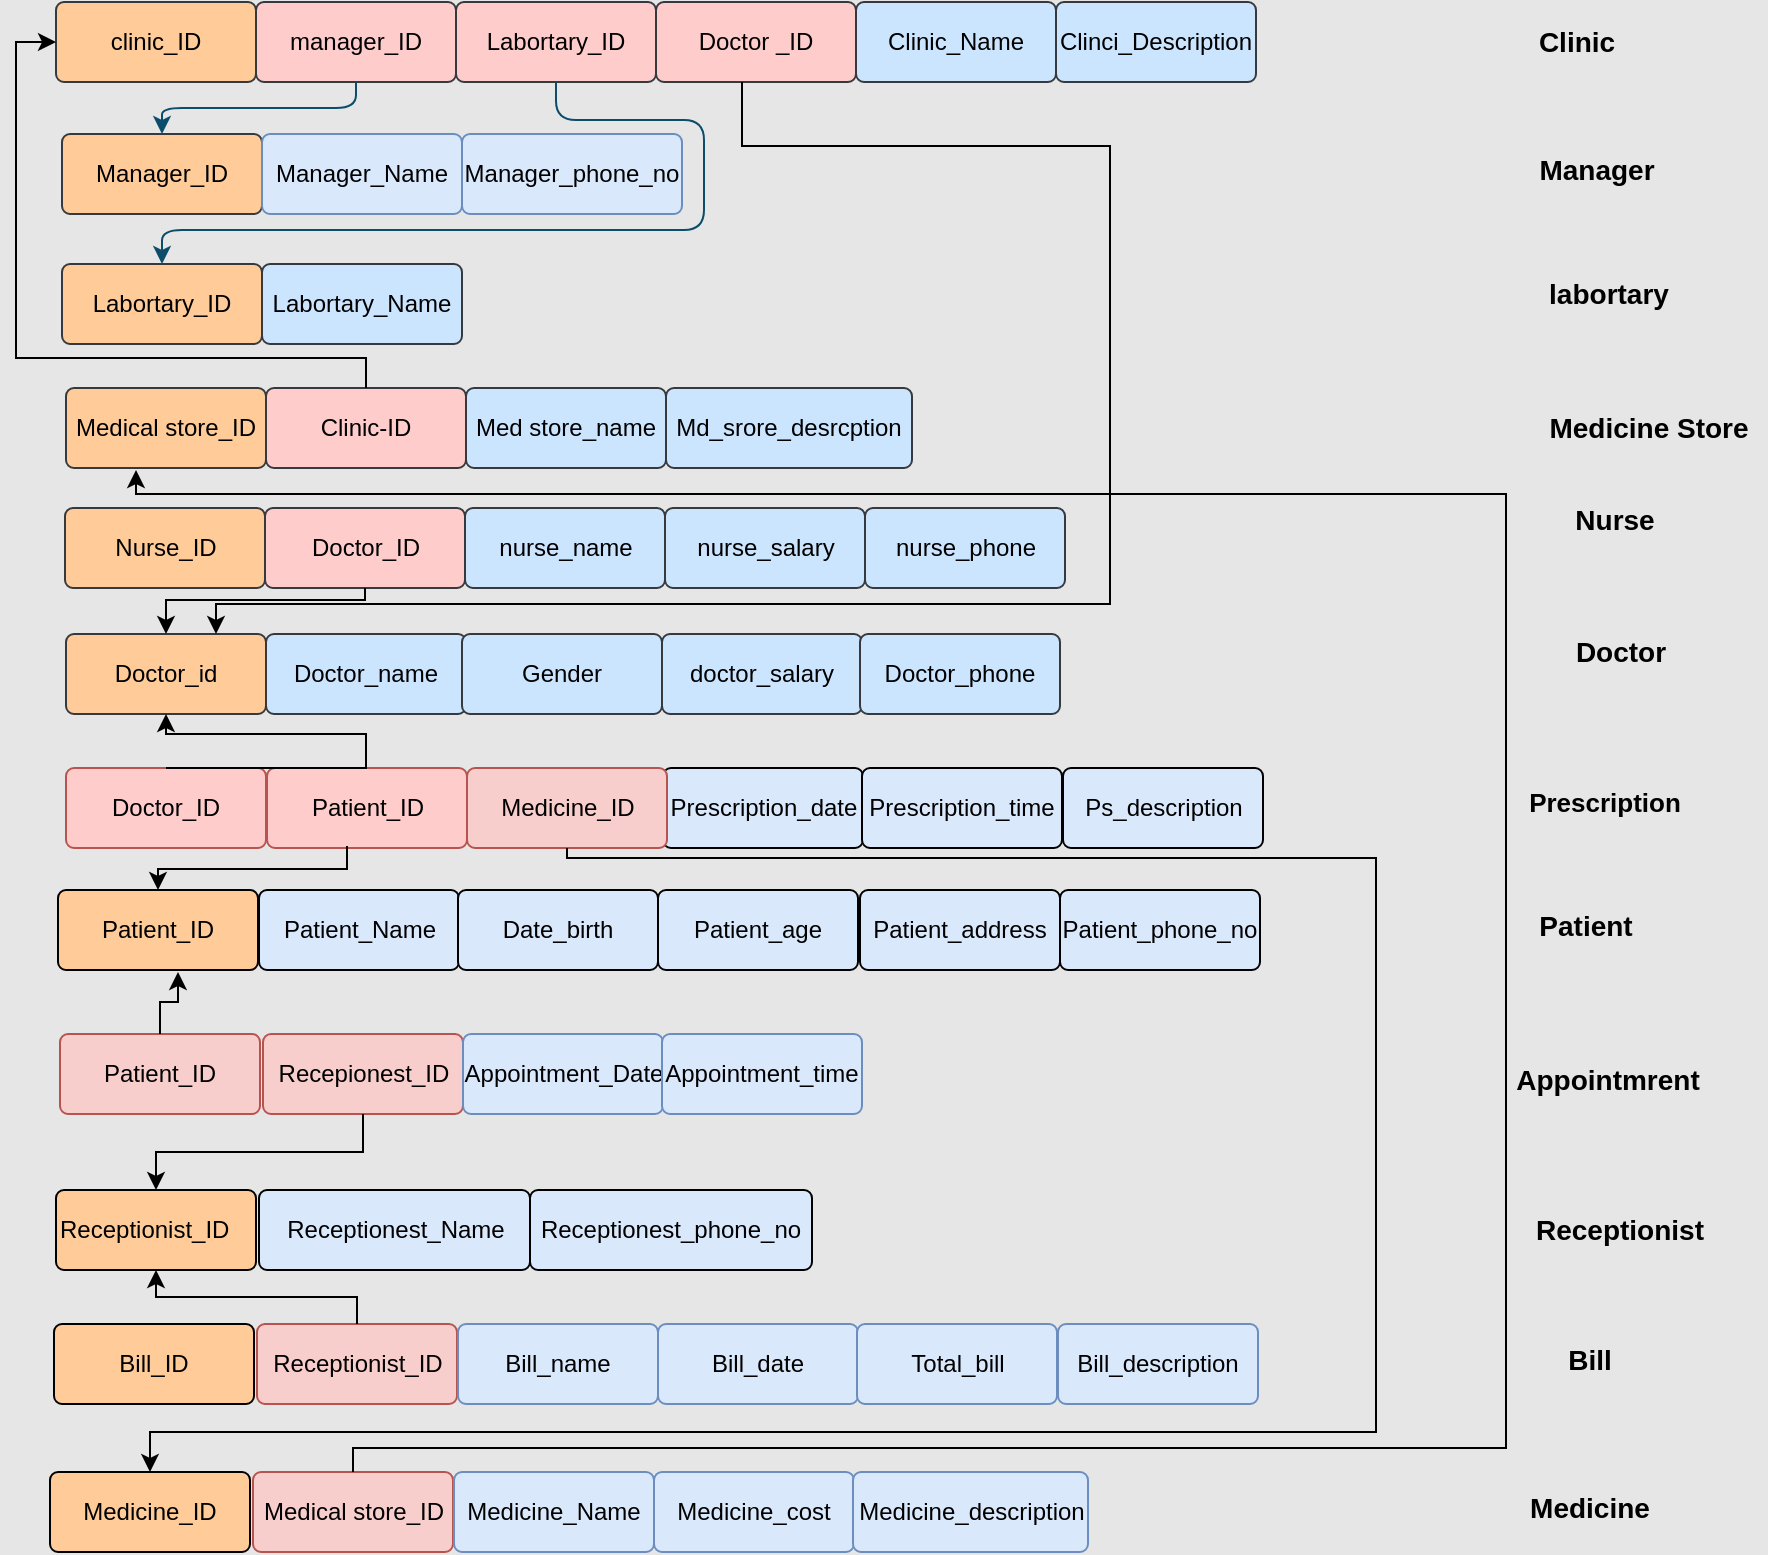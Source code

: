 <mxfile version="20.1.4" type="device" pages="2"><diagram id="4tItdsA1uDkeBTTS-8er" name="Page-1"><mxGraphModel dx="868" dy="482" grid="0" gridSize="10" guides="1" tooltips="1" connect="1" arrows="1" fold="1" page="1" pageScale="1" pageWidth="850" pageHeight="1400" background="#E6E6E6" math="0" shadow="0"><root><mxCell id="0"/><mxCell id="1" parent="0"/><mxCell id="yV3RVzVBI-azNPIQfsM9-2" value="clinic_ID" style="rounded=1;arcSize=10;whiteSpace=wrap;html=1;align=center;strokeColor=#36393d;fillColor=#ffcc99;" parent="1" vertex="1"><mxGeometry x="37" y="13" width="100" height="40" as="geometry"/></mxCell><mxCell id="yV3RVzVBI-azNPIQfsM9-8" value="manager_ID" style="rounded=1;arcSize=10;whiteSpace=wrap;html=1;align=center;strokeColor=#36393d;fillColor=#ffcccc;" parent="1" vertex="1"><mxGeometry x="137" y="13" width="100" height="40" as="geometry"/></mxCell><mxCell id="yV3RVzVBI-azNPIQfsM9-9" value="Labortary_ID" style="rounded=1;arcSize=10;whiteSpace=wrap;html=1;align=center;strokeColor=#36393d;fillColor=#ffcccc;" parent="1" vertex="1"><mxGeometry x="237" y="13" width="100" height="40" as="geometry"/></mxCell><mxCell id="yV3RVzVBI-azNPIQfsM9-10" value="Doctor _ID" style="rounded=1;arcSize=10;whiteSpace=wrap;html=1;align=center;strokeColor=#36393d;fillColor=#ffcccc;" parent="1" vertex="1"><mxGeometry x="337" y="13" width="100" height="40" as="geometry"/></mxCell><mxCell id="yV3RVzVBI-azNPIQfsM9-11" value="Clinic_Name" style="rounded=1;arcSize=10;whiteSpace=wrap;html=1;align=center;strokeColor=#36393d;fillColor=#cce5ff;" parent="1" vertex="1"><mxGeometry x="437" y="13" width="100" height="40" as="geometry"/></mxCell><mxCell id="yV3RVzVBI-azNPIQfsM9-12" value="Clinci_Description" style="rounded=1;arcSize=10;whiteSpace=wrap;html=1;align=center;strokeColor=#36393d;fillColor=#cce5ff;" parent="1" vertex="1"><mxGeometry x="537" y="13" width="100" height="40" as="geometry"/></mxCell><mxCell id="yV3RVzVBI-azNPIQfsM9-14" value="Manager_ID" style="rounded=1;arcSize=10;whiteSpace=wrap;html=1;align=center;strokeColor=#36393d;fillColor=#ffcc99;" parent="1" vertex="1"><mxGeometry x="40" y="79" width="100" height="40" as="geometry"/></mxCell><mxCell id="yV3RVzVBI-azNPIQfsM9-16" value="Manager_Name" style="rounded=1;arcSize=10;whiteSpace=wrap;html=1;align=center;strokeColor=#6c8ebf;fillColor=#dae8fc;" parent="1" vertex="1"><mxGeometry x="140" y="79" width="100" height="40" as="geometry"/></mxCell><mxCell id="yV3RVzVBI-azNPIQfsM9-17" value="&lt;b&gt;&lt;font style=&quot;font-size: 14px;&quot;&gt;Manager&lt;/font&gt;&lt;/b&gt;" style="text;html=1;align=center;verticalAlign=middle;resizable=0;points=[];autosize=1;strokeColor=none;fillColor=none;fontColor=#000000;" parent="1" vertex="1"><mxGeometry x="769" y="82" width="76" height="29" as="geometry"/></mxCell><mxCell id="yV3RVzVBI-azNPIQfsM9-19" value="&lt;b&gt;&lt;font style=&quot;font-size: 14px;&quot;&gt;Clinic&lt;/font&gt;&lt;/b&gt;" style="text;html=1;align=center;verticalAlign=middle;resizable=0;points=[];autosize=1;strokeColor=none;fillColor=none;fontColor=#000000;" parent="1" vertex="1"><mxGeometry x="769" y="18.5" width="56" height="29" as="geometry"/></mxCell><mxCell id="yV3RVzVBI-azNPIQfsM9-20" value="Labortary_ID" style="rounded=1;arcSize=10;whiteSpace=wrap;html=1;align=center;strokeColor=#36393d;fillColor=#ffcc99;" parent="1" vertex="1"><mxGeometry x="40" y="144" width="100" height="40" as="geometry"/></mxCell><mxCell id="yV3RVzVBI-azNPIQfsM9-21" value="Labortary_Name" style="rounded=1;arcSize=10;whiteSpace=wrap;html=1;align=center;strokeColor=#36393d;fillColor=#cce5ff;" parent="1" vertex="1"><mxGeometry x="140" y="144" width="100" height="40" as="geometry"/></mxCell><mxCell id="yV3RVzVBI-azNPIQfsM9-22" value="&lt;font style=&quot;font-size: 14px;&quot;&gt;&lt;b&gt;labortary&lt;/b&gt;&lt;/font&gt;" style="text;html=1;align=center;verticalAlign=middle;resizable=0;points=[];autosize=1;strokeColor=none;fillColor=none;fontColor=#000000;" parent="1" vertex="1"><mxGeometry x="774" y="144" width="78" height="29" as="geometry"/></mxCell><mxCell id="yV3RVzVBI-azNPIQfsM9-23" value="Medical store_ID" style="rounded=1;arcSize=10;whiteSpace=wrap;html=1;align=center;strokeColor=#36393d;fillColor=#ffcc99;" parent="1" vertex="1"><mxGeometry x="42" y="206" width="100" height="40" as="geometry"/></mxCell><mxCell id="yV3RVzVBI-azNPIQfsM9-24" value="Clinic-ID" style="rounded=1;arcSize=10;whiteSpace=wrap;html=1;align=center;strokeColor=#36393d;fillColor=#ffcccc;" parent="1" vertex="1"><mxGeometry x="142" y="206" width="100" height="40" as="geometry"/></mxCell><mxCell id="yV3RVzVBI-azNPIQfsM9-25" value="Med store_name" style="rounded=1;arcSize=10;whiteSpace=wrap;html=1;align=center;strokeColor=#36393d;fillColor=#cce5ff;" parent="1" vertex="1"><mxGeometry x="242" y="206" width="100" height="40" as="geometry"/></mxCell><mxCell id="yV3RVzVBI-azNPIQfsM9-26" value="Doctor_id" style="rounded=1;arcSize=10;whiteSpace=wrap;html=1;align=center;strokeColor=#36393d;fillColor=#ffcc99;" parent="1" vertex="1"><mxGeometry x="42" y="329" width="100" height="40" as="geometry"/></mxCell><mxCell id="yV3RVzVBI-azNPIQfsM9-27" value="Doctor_name" style="rounded=1;arcSize=10;whiteSpace=wrap;html=1;align=center;strokeColor=#36393d;fillColor=#cce5ff;" parent="1" vertex="1"><mxGeometry x="142" y="329" width="100" height="40" as="geometry"/></mxCell><mxCell id="yV3RVzVBI-azNPIQfsM9-28" value="Md_srore_desrcption" style="rounded=1;arcSize=10;whiteSpace=wrap;html=1;align=center;strokeColor=#36393d;fillColor=#cce5ff;" parent="1" vertex="1"><mxGeometry x="342" y="206" width="123" height="40" as="geometry"/></mxCell><mxCell id="yV3RVzVBI-azNPIQfsM9-29" value="Gender" style="rounded=1;arcSize=10;whiteSpace=wrap;html=1;align=center;strokeColor=#36393d;fillColor=#CCE5FF;" parent="1" vertex="1"><mxGeometry x="240" y="329" width="100" height="40" as="geometry"/></mxCell><mxCell id="yV3RVzVBI-azNPIQfsM9-30" value="doctor_salary" style="rounded=1;arcSize=10;whiteSpace=wrap;html=1;align=center;strokeColor=#36393d;fillColor=#cce5ff;" parent="1" vertex="1"><mxGeometry x="340" y="329" width="100" height="40" as="geometry"/></mxCell><mxCell id="yV3RVzVBI-azNPIQfsM9-31" value="Nurse_ID" style="rounded=1;arcSize=10;whiteSpace=wrap;html=1;align=center;strokeColor=#36393d;fillColor=#ffcc99;" parent="1" vertex="1"><mxGeometry x="41.5" y="266" width="100" height="40" as="geometry"/></mxCell><mxCell id="yV3RVzVBI-azNPIQfsM9-32" value="Doctor_ID" style="rounded=1;arcSize=10;whiteSpace=wrap;html=1;align=center;strokeColor=#36393d;fillColor=#ffcccc;" parent="1" vertex="1"><mxGeometry x="141.5" y="266" width="100" height="40" as="geometry"/></mxCell><mxCell id="yV3RVzVBI-azNPIQfsM9-33" value="nurse_name" style="rounded=1;arcSize=10;whiteSpace=wrap;html=1;align=center;strokeColor=#36393d;fillColor=#cce5ff;" parent="1" vertex="1"><mxGeometry x="241.5" y="266" width="100" height="40" as="geometry"/></mxCell><mxCell id="yV3RVzVBI-azNPIQfsM9-34" value="nurse_salary" style="rounded=1;arcSize=10;whiteSpace=wrap;html=1;align=center;strokeColor=#36393d;fillColor=#cce5ff;" parent="1" vertex="1"><mxGeometry x="341.5" y="266" width="100" height="40" as="geometry"/></mxCell><mxCell id="yV3RVzVBI-azNPIQfsM9-35" value="nurse_phone" style="rounded=1;arcSize=10;whiteSpace=wrap;html=1;align=center;strokeColor=#36393d;fillColor=#cce5ff;" parent="1" vertex="1"><mxGeometry x="441.5" y="266" width="100" height="40" as="geometry"/></mxCell><mxCell id="yV3RVzVBI-azNPIQfsM9-37" value="Doctor_phone" style="rounded=1;arcSize=10;whiteSpace=wrap;html=1;align=center;strokeColor=#36393d;fillColor=#cce5ff;" parent="1" vertex="1"><mxGeometry x="439" y="329" width="100" height="40" as="geometry"/></mxCell><mxCell id="yV3RVzVBI-azNPIQfsM9-45" value="" style="endArrow=classic;html=1;rounded=1;fontColor=#000000;strokeColor=#0B4D6A;exitX=0.5;exitY=1;exitDx=0;exitDy=0;edgeStyle=orthogonalEdgeStyle;" parent="1" source="yV3RVzVBI-azNPIQfsM9-8" target="yV3RVzVBI-azNPIQfsM9-14" edge="1"><mxGeometry width="50" height="50" relative="1" as="geometry"><mxPoint x="187" y="33" as="sourcePoint"/><mxPoint x="461" y="120" as="targetPoint"/></mxGeometry></mxCell><mxCell id="yV3RVzVBI-azNPIQfsM9-46" value="" style="endArrow=classic;html=1;rounded=1;fontColor=#000000;strokeColor=#0B4D6A;edgeStyle=orthogonalEdgeStyle;exitX=0.5;exitY=1;exitDx=0;exitDy=0;" parent="1" source="yV3RVzVBI-azNPIQfsM9-9" target="yV3RVzVBI-azNPIQfsM9-20" edge="1"><mxGeometry width="50" height="50" relative="1" as="geometry"><mxPoint x="289" y="73" as="sourcePoint"/><mxPoint x="461" y="90" as="targetPoint"/><Array as="points"><mxPoint x="287" y="72"/><mxPoint x="361" y="72"/><mxPoint x="361" y="127"/><mxPoint x="90" y="127"/></Array></mxGeometry></mxCell><mxCell id="yV3RVzVBI-azNPIQfsM9-60" value="&lt;b style=&quot;line-height: 1.3;&quot;&gt;&lt;font style=&quot;font-size: 14px;&quot;&gt;Medicine Store&lt;/font&gt;&lt;/b&gt;" style="text;html=1;align=center;verticalAlign=middle;resizable=0;points=[];autosize=1;strokeColor=none;fillColor=none;fontColor=#000000;" parent="1" vertex="1"><mxGeometry x="774" y="210.5" width="118" height="31" as="geometry"/></mxCell><mxCell id="yV3RVzVBI-azNPIQfsM9-61" value="&lt;b&gt;Doctor&lt;/b&gt;" style="text;html=1;align=center;verticalAlign=middle;resizable=0;points=[];autosize=1;strokeColor=none;fillColor=none;fontSize=14;fontColor=#000000;" parent="1" vertex="1"><mxGeometry x="787" y="323" width="63" height="29" as="geometry"/></mxCell><mxCell id="yV3RVzVBI-azNPIQfsM9-62" value="&lt;b&gt;&lt;font style=&quot;font-size: 14px;&quot;&gt;Nurse&lt;/font&gt;&lt;/b&gt;" style="text;html=1;align=center;verticalAlign=middle;resizable=0;points=[];autosize=1;strokeColor=none;fillColor=none;fontSize=14;fontColor=#000000;" parent="1" vertex="1"><mxGeometry x="787" y="257" width="58" height="29" as="geometry"/></mxCell><mxCell id="mCxifJCm2rXw1fL_H4GN-8" value="" style="endArrow=classic;html=1;rounded=0;exitX=0.5;exitY=0;exitDx=0;exitDy=0;edgeStyle=orthogonalEdgeStyle;entryX=0;entryY=0.5;entryDx=0;entryDy=0;" parent="1" source="yV3RVzVBI-azNPIQfsM9-24" target="yV3RVzVBI-azNPIQfsM9-2" edge="1"><mxGeometry width="50" height="50" relative="1" as="geometry"><mxPoint x="399" y="126" as="sourcePoint"/><mxPoint x="10" y="27" as="targetPoint"/><Array as="points"><mxPoint x="192" y="191"/><mxPoint x="17" y="191"/><mxPoint x="17" y="33"/></Array></mxGeometry></mxCell><mxCell id="mCxifJCm2rXw1fL_H4GN-10" value="" style="endArrow=classic;html=1;rounded=0;edgeStyle=elbowEdgeStyle;elbow=vertical;entryX=0.5;entryY=0;entryDx=0;entryDy=0;exitX=0.5;exitY=1;exitDx=0;exitDy=0;" parent="1" source="yV3RVzVBI-azNPIQfsM9-32" target="yV3RVzVBI-azNPIQfsM9-26" edge="1"><mxGeometry width="50" height="50" relative="1" as="geometry"><mxPoint x="386" y="208" as="sourcePoint"/><mxPoint x="436" y="158" as="targetPoint"/><Array as="points"><mxPoint x="147" y="312"/></Array></mxGeometry></mxCell><mxCell id="mCxifJCm2rXw1fL_H4GN-13" value="Doctor_ID" style="rounded=1;arcSize=10;whiteSpace=wrap;html=1;align=center;fillColor=#FFCCCC;strokeColor=#b85450;" parent="1" vertex="1"><mxGeometry x="42" y="396" width="100" height="40" as="geometry"/></mxCell><mxCell id="mCxifJCm2rXw1fL_H4GN-14" value="Patient_ID" style="rounded=1;arcSize=10;whiteSpace=wrap;html=1;align=center;fillColor=#FFCCCC;strokeColor=#b85450;" parent="1" vertex="1"><mxGeometry x="142.5" y="396" width="100" height="40" as="geometry"/></mxCell><mxCell id="mCxifJCm2rXw1fL_H4GN-15" value="Prescription_date" style="rounded=1;arcSize=10;whiteSpace=wrap;html=1;align=center;fillColor=#dae8fc;strokeColor=#000000;" parent="1" vertex="1"><mxGeometry x="340.5" y="396" width="100" height="40" as="geometry"/></mxCell><mxCell id="mCxifJCm2rXw1fL_H4GN-16" value="Prescription_time" style="rounded=1;arcSize=10;whiteSpace=wrap;html=1;align=center;fillColor=#dae8fc;strokeColor=#000000;" parent="1" vertex="1"><mxGeometry x="440" y="396" width="100" height="40" as="geometry"/></mxCell><mxCell id="mCxifJCm2rXw1fL_H4GN-17" value="Ps_description" style="rounded=1;arcSize=10;whiteSpace=wrap;html=1;align=center;fillColor=#dae8fc;strokeColor=#000000;" parent="1" vertex="1"><mxGeometry x="540.5" y="396" width="100" height="40" as="geometry"/></mxCell><mxCell id="mCxifJCm2rXw1fL_H4GN-18" value="Medicine_ID" style="rounded=1;arcSize=10;whiteSpace=wrap;html=1;align=center;fillColor=#f8cecc;strokeColor=#b85450;" parent="1" vertex="1"><mxGeometry x="242.5" y="396" width="100" height="40" as="geometry"/></mxCell><mxCell id="mCxifJCm2rXw1fL_H4GN-19" value="Patient_ID" style="rounded=1;arcSize=10;whiteSpace=wrap;html=1;align=center;fillColor=#FFCC99;" parent="1" vertex="1"><mxGeometry x="38" y="457" width="100" height="40" as="geometry"/></mxCell><mxCell id="mCxifJCm2rXw1fL_H4GN-20" value="Patient_Name" style="rounded=1;arcSize=10;whiteSpace=wrap;html=1;align=center;fillColor=#dae8fc;strokeColor=#000000;" parent="1" vertex="1"><mxGeometry x="138.5" y="457" width="100" height="40" as="geometry"/></mxCell><mxCell id="mCxifJCm2rXw1fL_H4GN-27" value="Patient_ID" style="rounded=1;arcSize=10;whiteSpace=wrap;html=1;align=center;fillColor=#f8cecc;strokeColor=#b85450;" parent="1" vertex="1"><mxGeometry x="39" y="529" width="100" height="40" as="geometry"/></mxCell><mxCell id="mCxifJCm2rXw1fL_H4GN-28" value="Recepionest_ID" style="rounded=1;arcSize=10;whiteSpace=wrap;html=1;align=center;fillColor=#f8cecc;strokeColor=#b85450;" parent="1" vertex="1"><mxGeometry x="140.5" y="529" width="100" height="40" as="geometry"/></mxCell><mxCell id="mCxifJCm2rXw1fL_H4GN-29" value="Appointment_Date" style="rounded=1;arcSize=10;whiteSpace=wrap;html=1;align=center;fillColor=#dae8fc;strokeColor=#6c8ebf;" parent="1" vertex="1"><mxGeometry x="240.5" y="529" width="100" height="40" as="geometry"/></mxCell><mxCell id="mCxifJCm2rXw1fL_H4GN-30" value="Appointment_time" style="rounded=1;arcSize=10;whiteSpace=wrap;html=1;align=center;fillColor=#dae8fc;strokeColor=#6c8ebf;" parent="1" vertex="1"><mxGeometry x="340" y="529" width="100" height="40" as="geometry"/></mxCell><mxCell id="mCxifJCm2rXw1fL_H4GN-33" value="Receptionist_ID" style="rounded=1;arcSize=10;whiteSpace=wrap;html=1;align=left;fillColor=#FFCC99;" parent="1" vertex="1"><mxGeometry x="37" y="607" width="100" height="40" as="geometry"/></mxCell><mxCell id="mCxifJCm2rXw1fL_H4GN-34" value="Receptionest_Name" style="rounded=1;arcSize=10;whiteSpace=wrap;html=1;align=center;fillColor=#dae8fc;strokeColor=#000000;" parent="1" vertex="1"><mxGeometry x="138.5" y="607" width="135.5" height="40" as="geometry"/></mxCell><mxCell id="mCxifJCm2rXw1fL_H4GN-36" value="Receptionest_phone_no" style="rounded=1;arcSize=10;whiteSpace=wrap;html=1;align=center;fillColor=#dae8fc;strokeColor=#000000;" parent="1" vertex="1"><mxGeometry x="274" y="607" width="141" height="40" as="geometry"/></mxCell><mxCell id="mCxifJCm2rXw1fL_H4GN-40" value="Bill_ID" style="rounded=1;arcSize=10;whiteSpace=wrap;html=1;align=center;fillColor=#FFCC99;" parent="1" vertex="1"><mxGeometry x="36" y="674" width="100" height="40" as="geometry"/></mxCell><mxCell id="mCxifJCm2rXw1fL_H4GN-41" value="&lt;span style=&quot;text-align: left;&quot;&gt;Receptionist_ID&lt;/span&gt;" style="rounded=1;arcSize=10;whiteSpace=wrap;html=1;align=center;fillColor=#f8cecc;strokeColor=#b85450;" parent="1" vertex="1"><mxGeometry x="137.5" y="674" width="100" height="40" as="geometry"/></mxCell><mxCell id="mCxifJCm2rXw1fL_H4GN-42" value="Bill_name" style="rounded=1;arcSize=10;whiteSpace=wrap;html=1;align=center;fillColor=#dae8fc;strokeColor=#6c8ebf;" parent="1" vertex="1"><mxGeometry x="238" y="674" width="100" height="40" as="geometry"/></mxCell><mxCell id="mCxifJCm2rXw1fL_H4GN-43" value="Bill_date" style="rounded=1;arcSize=10;whiteSpace=wrap;html=1;align=center;fillColor=#dae8fc;strokeColor=#6c8ebf;" parent="1" vertex="1"><mxGeometry x="338" y="674" width="100" height="40" as="geometry"/></mxCell><mxCell id="mCxifJCm2rXw1fL_H4GN-44" value="Total_bill" style="rounded=1;arcSize=10;whiteSpace=wrap;html=1;align=center;fillColor=#dae8fc;strokeColor=#6c8ebf;" parent="1" vertex="1"><mxGeometry x="437.5" y="674" width="100" height="40" as="geometry"/></mxCell><mxCell id="mCxifJCm2rXw1fL_H4GN-45" value="Bill_description" style="rounded=1;arcSize=10;whiteSpace=wrap;html=1;align=center;fillColor=#dae8fc;strokeColor=#6c8ebf;" parent="1" vertex="1"><mxGeometry x="538" y="674" width="100" height="40" as="geometry"/></mxCell><mxCell id="mCxifJCm2rXw1fL_H4GN-46" value="Manager_phone_no" style="rounded=1;arcSize=10;whiteSpace=wrap;html=1;align=center;fillColor=#dae8fc;strokeColor=#6c8ebf;" parent="1" vertex="1"><mxGeometry x="240" y="79" width="110" height="40" as="geometry"/></mxCell><mxCell id="mCxifJCm2rXw1fL_H4GN-47" value="Medicine_ID" style="rounded=1;arcSize=10;whiteSpace=wrap;html=1;align=center;fillColor=#FFCC99;" parent="1" vertex="1"><mxGeometry x="34" y="748" width="100" height="40" as="geometry"/></mxCell><mxCell id="mCxifJCm2rXw1fL_H4GN-48" value="Medical store_ID" style="rounded=1;arcSize=10;whiteSpace=wrap;html=1;align=center;fillColor=#f8cecc;strokeColor=#b85450;" parent="1" vertex="1"><mxGeometry x="135.5" y="748" width="100" height="40" as="geometry"/></mxCell><mxCell id="mCxifJCm2rXw1fL_H4GN-49" value="Medicine_Name" style="rounded=1;arcSize=10;whiteSpace=wrap;html=1;align=center;fillColor=#dae8fc;strokeColor=#6c8ebf;" parent="1" vertex="1"><mxGeometry x="236" y="748" width="100" height="40" as="geometry"/></mxCell><mxCell id="mCxifJCm2rXw1fL_H4GN-50" value="Medicine_cost" style="rounded=1;arcSize=10;whiteSpace=wrap;html=1;align=center;fillColor=#dae8fc;strokeColor=#6c8ebf;" parent="1" vertex="1"><mxGeometry x="336" y="748" width="100" height="40" as="geometry"/></mxCell><mxCell id="mCxifJCm2rXw1fL_H4GN-51" value="Medicine_description" style="rounded=1;arcSize=10;whiteSpace=wrap;html=1;align=center;fillColor=#dae8fc;strokeColor=#6c8ebf;" parent="1" vertex="1"><mxGeometry x="435.5" y="748" width="117.5" height="40" as="geometry"/></mxCell><mxCell id="mCxifJCm2rXw1fL_H4GN-70" value="" style="endArrow=classic;html=1;rounded=0;elbow=vertical;edgeStyle=orthogonalEdgeStyle;exitX=0.43;exitY=1;exitDx=0;exitDy=0;exitPerimeter=0;entryX=0.75;entryY=0;entryDx=0;entryDy=0;" parent="1" source="yV3RVzVBI-azNPIQfsM9-10" target="yV3RVzVBI-azNPIQfsM9-26" edge="1"><mxGeometry width="50" height="50" relative="1" as="geometry"><mxPoint x="392" y="260" as="sourcePoint"/><mxPoint x="442" y="210" as="targetPoint"/><Array as="points"><mxPoint x="380" y="85"/><mxPoint x="564" y="85"/><mxPoint x="564" y="314"/><mxPoint x="117" y="314"/></Array></mxGeometry></mxCell><mxCell id="mCxifJCm2rXw1fL_H4GN-85" value="Date_birth" style="rounded=1;arcSize=10;whiteSpace=wrap;html=1;align=center;fillColor=#dae8fc;strokeColor=#000000;" parent="1" vertex="1"><mxGeometry x="238" y="457" width="100" height="40" as="geometry"/></mxCell><mxCell id="mCxifJCm2rXw1fL_H4GN-86" value="Patient_age" style="rounded=1;arcSize=10;whiteSpace=wrap;html=1;align=center;fillColor=#dae8fc;strokeColor=#000000;" parent="1" vertex="1"><mxGeometry x="338" y="457" width="100" height="40" as="geometry"/></mxCell><mxCell id="mCxifJCm2rXw1fL_H4GN-87" value="Patient_address" style="rounded=1;arcSize=10;whiteSpace=wrap;html=1;align=center;fillColor=#dae8fc;strokeColor=#000000;" parent="1" vertex="1"><mxGeometry x="439" y="457" width="100" height="40" as="geometry"/></mxCell><mxCell id="mCxifJCm2rXw1fL_H4GN-88" value="Patient_phone_no" style="rounded=1;arcSize=10;whiteSpace=wrap;html=1;align=center;fillColor=#dae8fc;strokeColor=#000000;" parent="1" vertex="1"><mxGeometry x="539" y="457" width="100" height="40" as="geometry"/></mxCell><mxCell id="mCxifJCm2rXw1fL_H4GN-90" value="" style="endArrow=classic;html=1;rounded=0;fontSize=11;elbow=vertical;edgeStyle=orthogonalEdgeStyle;entryX=0.5;entryY=1;entryDx=0;entryDy=0;exitX=0.5;exitY=0;exitDx=0;exitDy=0;" parent="1" source="mCxifJCm2rXw1fL_H4GN-13" target="yV3RVzVBI-azNPIQfsM9-26" edge="1"><mxGeometry width="50" height="50" relative="1" as="geometry"><mxPoint x="387" y="425" as="sourcePoint"/><mxPoint x="437" y="375" as="targetPoint"/><Array as="points"><mxPoint x="192" y="379"/><mxPoint x="92" y="379"/></Array></mxGeometry></mxCell><mxCell id="mCxifJCm2rXw1fL_H4GN-91" value="" style="endArrow=classic;html=1;rounded=0;fontSize=11;elbow=vertical;exitX=0.4;exitY=0.975;exitDx=0;exitDy=0;exitPerimeter=0;entryX=0.5;entryY=0;entryDx=0;entryDy=0;edgeStyle=orthogonalEdgeStyle;" parent="1" source="mCxifJCm2rXw1fL_H4GN-14" target="mCxifJCm2rXw1fL_H4GN-19" edge="1"><mxGeometry width="50" height="50" relative="1" as="geometry"><mxPoint x="387" y="425" as="sourcePoint"/><mxPoint x="437" y="375" as="targetPoint"/></mxGeometry></mxCell><mxCell id="mCxifJCm2rXw1fL_H4GN-92" value="" style="endArrow=classic;html=1;rounded=0;fontSize=11;elbow=vertical;entryX=0.5;entryY=0;entryDx=0;entryDy=0;edgeStyle=orthogonalEdgeStyle;exitX=0.5;exitY=1;exitDx=0;exitDy=0;" parent="1" source="mCxifJCm2rXw1fL_H4GN-18" target="mCxifJCm2rXw1fL_H4GN-47" edge="1"><mxGeometry width="50" height="50" relative="1" as="geometry"><mxPoint x="386" y="428" as="sourcePoint"/><mxPoint x="437" y="375" as="targetPoint"/><Array as="points"><mxPoint x="293" y="441"/><mxPoint x="697" y="441"/><mxPoint x="697" y="728"/><mxPoint x="84" y="728"/></Array></mxGeometry></mxCell><mxCell id="mCxifJCm2rXw1fL_H4GN-93" value="" style="endArrow=classic;html=1;rounded=0;fontSize=11;elbow=vertical;exitX=0.5;exitY=0;exitDx=0;exitDy=0;edgeStyle=orthogonalEdgeStyle;entryX=0.6;entryY=1.025;entryDx=0;entryDy=0;entryPerimeter=0;" parent="1" source="mCxifJCm2rXw1fL_H4GN-27" target="mCxifJCm2rXw1fL_H4GN-19" edge="1"><mxGeometry width="50" height="50" relative="1" as="geometry"><mxPoint x="387" y="618" as="sourcePoint"/><mxPoint x="437" y="568" as="targetPoint"/></mxGeometry></mxCell><mxCell id="mCxifJCm2rXw1fL_H4GN-94" value="" style="endArrow=classic;html=1;rounded=0;fontSize=11;elbow=vertical;exitX=0.5;exitY=0;exitDx=0;exitDy=0;edgeStyle=orthogonalEdgeStyle;entryX=0.5;entryY=1;entryDx=0;entryDy=0;" parent="1" source="mCxifJCm2rXw1fL_H4GN-41" target="mCxifJCm2rXw1fL_H4GN-33" edge="1"><mxGeometry width="50" height="50" relative="1" as="geometry"><mxPoint x="387" y="713" as="sourcePoint"/><mxPoint x="437" y="663" as="targetPoint"/></mxGeometry></mxCell><mxCell id="mCxifJCm2rXw1fL_H4GN-95" value="" style="endArrow=classic;html=1;rounded=0;fontSize=11;elbow=vertical;edgeStyle=orthogonalEdgeStyle;exitX=0.5;exitY=1;exitDx=0;exitDy=0;entryX=0.5;entryY=0;entryDx=0;entryDy=0;" parent="1" source="mCxifJCm2rXw1fL_H4GN-28" target="mCxifJCm2rXw1fL_H4GN-33" edge="1"><mxGeometry width="50" height="50" relative="1" as="geometry"><mxPoint x="387" y="713" as="sourcePoint"/><mxPoint x="437" y="663" as="targetPoint"/></mxGeometry></mxCell><mxCell id="mCxifJCm2rXw1fL_H4GN-96" value="" style="endArrow=classic;html=1;rounded=0;fontSize=11;elbow=vertical;exitX=0.5;exitY=0;exitDx=0;exitDy=0;edgeStyle=orthogonalEdgeStyle;entryX=0.35;entryY=1.025;entryDx=0;entryDy=0;entryPerimeter=0;" parent="1" source="mCxifJCm2rXw1fL_H4GN-48" target="yV3RVzVBI-azNPIQfsM9-23" edge="1"><mxGeometry width="50" height="50" relative="1" as="geometry"><mxPoint x="387" y="713" as="sourcePoint"/><mxPoint x="437" y="663" as="targetPoint"/><Array as="points"><mxPoint x="186" y="736"/><mxPoint x="762" y="736"/><mxPoint x="762" y="259"/><mxPoint x="77" y="259"/></Array></mxGeometry></mxCell><mxCell id="eyoBm3kwy1VIcqwYjZOX-2" value="&lt;b&gt;&lt;font style=&quot;font-size: 13px;&quot;&gt;Prescription&lt;/font&gt;&lt;/b&gt;" style="text;html=1;strokeColor=none;fillColor=none;align=center;verticalAlign=middle;whiteSpace=wrap;rounded=0;" vertex="1" parent="1"><mxGeometry x="771" y="398" width="81" height="30" as="geometry"/></mxCell><mxCell id="eyoBm3kwy1VIcqwYjZOX-3" value="&lt;b&gt;&lt;font style=&quot;font-size: 14px;&quot;&gt;Patient&lt;/font&gt;&lt;/b&gt;" style="text;html=1;strokeColor=none;fillColor=none;align=center;verticalAlign=middle;whiteSpace=wrap;rounded=0;fontSize=13;" vertex="1" parent="1"><mxGeometry x="772" y="460" width="60" height="30" as="geometry"/></mxCell><mxCell id="eyoBm3kwy1VIcqwYjZOX-4" value="&lt;b&gt;Appointmrent&lt;/b&gt;" style="text;html=1;strokeColor=none;fillColor=none;align=center;verticalAlign=middle;whiteSpace=wrap;rounded=0;fontSize=14;" vertex="1" parent="1"><mxGeometry x="752" y="537" width="122" height="30" as="geometry"/></mxCell><mxCell id="eyoBm3kwy1VIcqwYjZOX-5" value="&lt;b&gt;Receptionist&lt;/b&gt;" style="text;html=1;strokeColor=none;fillColor=none;align=center;verticalAlign=middle;whiteSpace=wrap;rounded=0;fontSize=14;" vertex="1" parent="1"><mxGeometry x="768.5" y="612" width="100" height="30" as="geometry"/></mxCell><mxCell id="eyoBm3kwy1VIcqwYjZOX-6" value="&lt;b&gt;Bill&lt;/b&gt;" style="text;html=1;strokeColor=none;fillColor=none;align=center;verticalAlign=middle;whiteSpace=wrap;rounded=0;fontSize=14;" vertex="1" parent="1"><mxGeometry x="779" y="677" width="50" height="30" as="geometry"/></mxCell><mxCell id="eyoBm3kwy1VIcqwYjZOX-7" value="&lt;b&gt;Medicine&lt;/b&gt;" style="text;html=1;strokeColor=none;fillColor=none;align=center;verticalAlign=middle;whiteSpace=wrap;rounded=0;fontSize=14;" vertex="1" parent="1"><mxGeometry x="774" y="751" width="60" height="30" as="geometry"/></mxCell></root></mxGraphModel></diagram><diagram id="0D6mNw5K-AAr7esBtDNd" name="Page-1"><mxGraphModel><root><mxCell id="0"/><mxCell id="1" parent="0"/></root></mxGraphModel></diagram></mxfile>